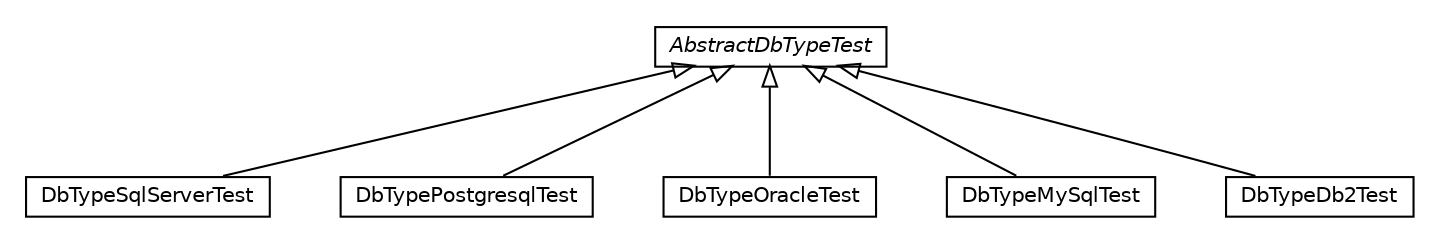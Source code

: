 #!/usr/local/bin/dot
#
# Class diagram 
# Generated by UMLGraph version R5_6_6-8-g8d7759 (http://www.umlgraph.org/)
#

digraph G {
	edge [fontname="Helvetica",fontsize=10,labelfontname="Helvetica",labelfontsize=10];
	node [fontname="Helvetica",fontsize=10,shape=plaintext];
	nodesep=0.25;
	ranksep=0.5;
	// org.dayatang.datasource4saas.dbtype.DbTypeSqlServerTest
	c0 [label=<<table title="org.dayatang.datasource4saas.dbtype.DbTypeSqlServerTest" border="0" cellborder="1" cellspacing="0" cellpadding="2" port="p" href="./DbTypeSqlServerTest.html">
		<tr><td><table border="0" cellspacing="0" cellpadding="1">
<tr><td align="center" balign="center"> DbTypeSqlServerTest </td></tr>
		</table></td></tr>
		</table>>, URL="./DbTypeSqlServerTest.html", fontname="Helvetica", fontcolor="black", fontsize=10.0];
	// org.dayatang.datasource4saas.dbtype.DbTypePostgresqlTest
	c1 [label=<<table title="org.dayatang.datasource4saas.dbtype.DbTypePostgresqlTest" border="0" cellborder="1" cellspacing="0" cellpadding="2" port="p" href="./DbTypePostgresqlTest.html">
		<tr><td><table border="0" cellspacing="0" cellpadding="1">
<tr><td align="center" balign="center"> DbTypePostgresqlTest </td></tr>
		</table></td></tr>
		</table>>, URL="./DbTypePostgresqlTest.html", fontname="Helvetica", fontcolor="black", fontsize=10.0];
	// org.dayatang.datasource4saas.dbtype.DbTypeOracleTest
	c2 [label=<<table title="org.dayatang.datasource4saas.dbtype.DbTypeOracleTest" border="0" cellborder="1" cellspacing="0" cellpadding="2" port="p" href="./DbTypeOracleTest.html">
		<tr><td><table border="0" cellspacing="0" cellpadding="1">
<tr><td align="center" balign="center"> DbTypeOracleTest </td></tr>
		</table></td></tr>
		</table>>, URL="./DbTypeOracleTest.html", fontname="Helvetica", fontcolor="black", fontsize=10.0];
	// org.dayatang.datasource4saas.dbtype.DbTypeMySqlTest
	c3 [label=<<table title="org.dayatang.datasource4saas.dbtype.DbTypeMySqlTest" border="0" cellborder="1" cellspacing="0" cellpadding="2" port="p" href="./DbTypeMySqlTest.html">
		<tr><td><table border="0" cellspacing="0" cellpadding="1">
<tr><td align="center" balign="center"> DbTypeMySqlTest </td></tr>
		</table></td></tr>
		</table>>, URL="./DbTypeMySqlTest.html", fontname="Helvetica", fontcolor="black", fontsize=10.0];
	// org.dayatang.datasource4saas.dbtype.DbTypeDb2Test
	c4 [label=<<table title="org.dayatang.datasource4saas.dbtype.DbTypeDb2Test" border="0" cellborder="1" cellspacing="0" cellpadding="2" port="p" href="./DbTypeDb2Test.html">
		<tr><td><table border="0" cellspacing="0" cellpadding="1">
<tr><td align="center" balign="center"> DbTypeDb2Test </td></tr>
		</table></td></tr>
		</table>>, URL="./DbTypeDb2Test.html", fontname="Helvetica", fontcolor="black", fontsize=10.0];
	// org.dayatang.datasource4saas.dbtype.AbstractDbTypeTest
	c5 [label=<<table title="org.dayatang.datasource4saas.dbtype.AbstractDbTypeTest" border="0" cellborder="1" cellspacing="0" cellpadding="2" port="p" href="./AbstractDbTypeTest.html">
		<tr><td><table border="0" cellspacing="0" cellpadding="1">
<tr><td align="center" balign="center"><font face="Helvetica-Oblique"> AbstractDbTypeTest </font></td></tr>
		</table></td></tr>
		</table>>, URL="./AbstractDbTypeTest.html", fontname="Helvetica", fontcolor="black", fontsize=10.0];
	//org.dayatang.datasource4saas.dbtype.DbTypeSqlServerTest extends org.dayatang.datasource4saas.dbtype.AbstractDbTypeTest
	c5:p -> c0:p [dir=back,arrowtail=empty];
	//org.dayatang.datasource4saas.dbtype.DbTypePostgresqlTest extends org.dayatang.datasource4saas.dbtype.AbstractDbTypeTest
	c5:p -> c1:p [dir=back,arrowtail=empty];
	//org.dayatang.datasource4saas.dbtype.DbTypeOracleTest extends org.dayatang.datasource4saas.dbtype.AbstractDbTypeTest
	c5:p -> c2:p [dir=back,arrowtail=empty];
	//org.dayatang.datasource4saas.dbtype.DbTypeMySqlTest extends org.dayatang.datasource4saas.dbtype.AbstractDbTypeTest
	c5:p -> c3:p [dir=back,arrowtail=empty];
	//org.dayatang.datasource4saas.dbtype.DbTypeDb2Test extends org.dayatang.datasource4saas.dbtype.AbstractDbTypeTest
	c5:p -> c4:p [dir=back,arrowtail=empty];
}

